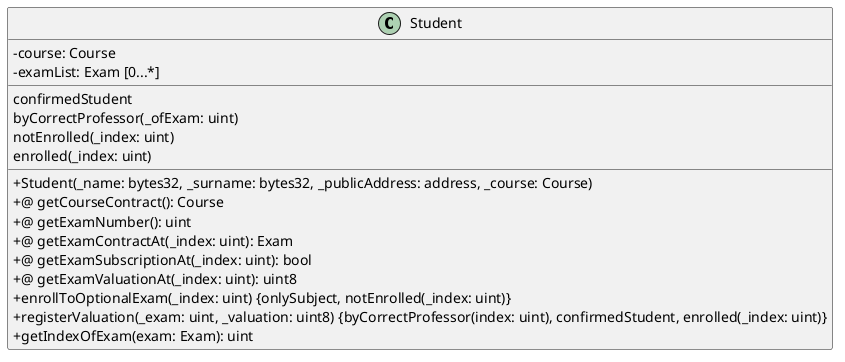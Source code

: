 @startuml
skinparam classAttributeIconSize 0
class Student {
- course: Course
- examList: Exam [0...*]
__
confirmedStudent
byCorrectProfessor(_ofExam: uint)
notEnrolled(_index: uint)
enrolled(_index: uint)
__
+ Student(_name: bytes32, _surname: bytes32, _publicAddress: address, _course: Course)
+@ getCourseContract(): Course
+@ getExamNumber(): uint
+@ getExamContractAt(_index: uint): Exam
+@ getExamSubscriptionAt(_index: uint): bool
+@ getExamValuationAt(_index: uint): uint8
+ enrollToOptionalExam(_index: uint) {onlySubject, notEnrolled(_index: uint)}
+ registerValuation(_exam: uint, _valuation: uint8) {byCorrectProfessor(index: uint), confirmedStudent, enrolled(_index: uint)}
+ getIndexOfExam(exam: Exam): uint
}
@enduml

